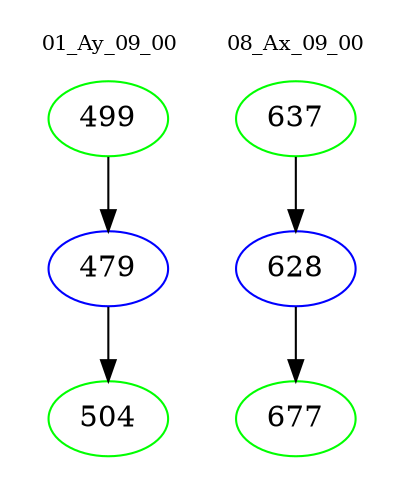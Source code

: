 digraph{
subgraph cluster_0 {
color = white
label = "01_Ay_09_00";
fontsize=10;
T0_499 [label="499", color="green"]
T0_499 -> T0_479 [color="black"]
T0_479 [label="479", color="blue"]
T0_479 -> T0_504 [color="black"]
T0_504 [label="504", color="green"]
}
subgraph cluster_1 {
color = white
label = "08_Ax_09_00";
fontsize=10;
T1_637 [label="637", color="green"]
T1_637 -> T1_628 [color="black"]
T1_628 [label="628", color="blue"]
T1_628 -> T1_677 [color="black"]
T1_677 [label="677", color="green"]
}
}
